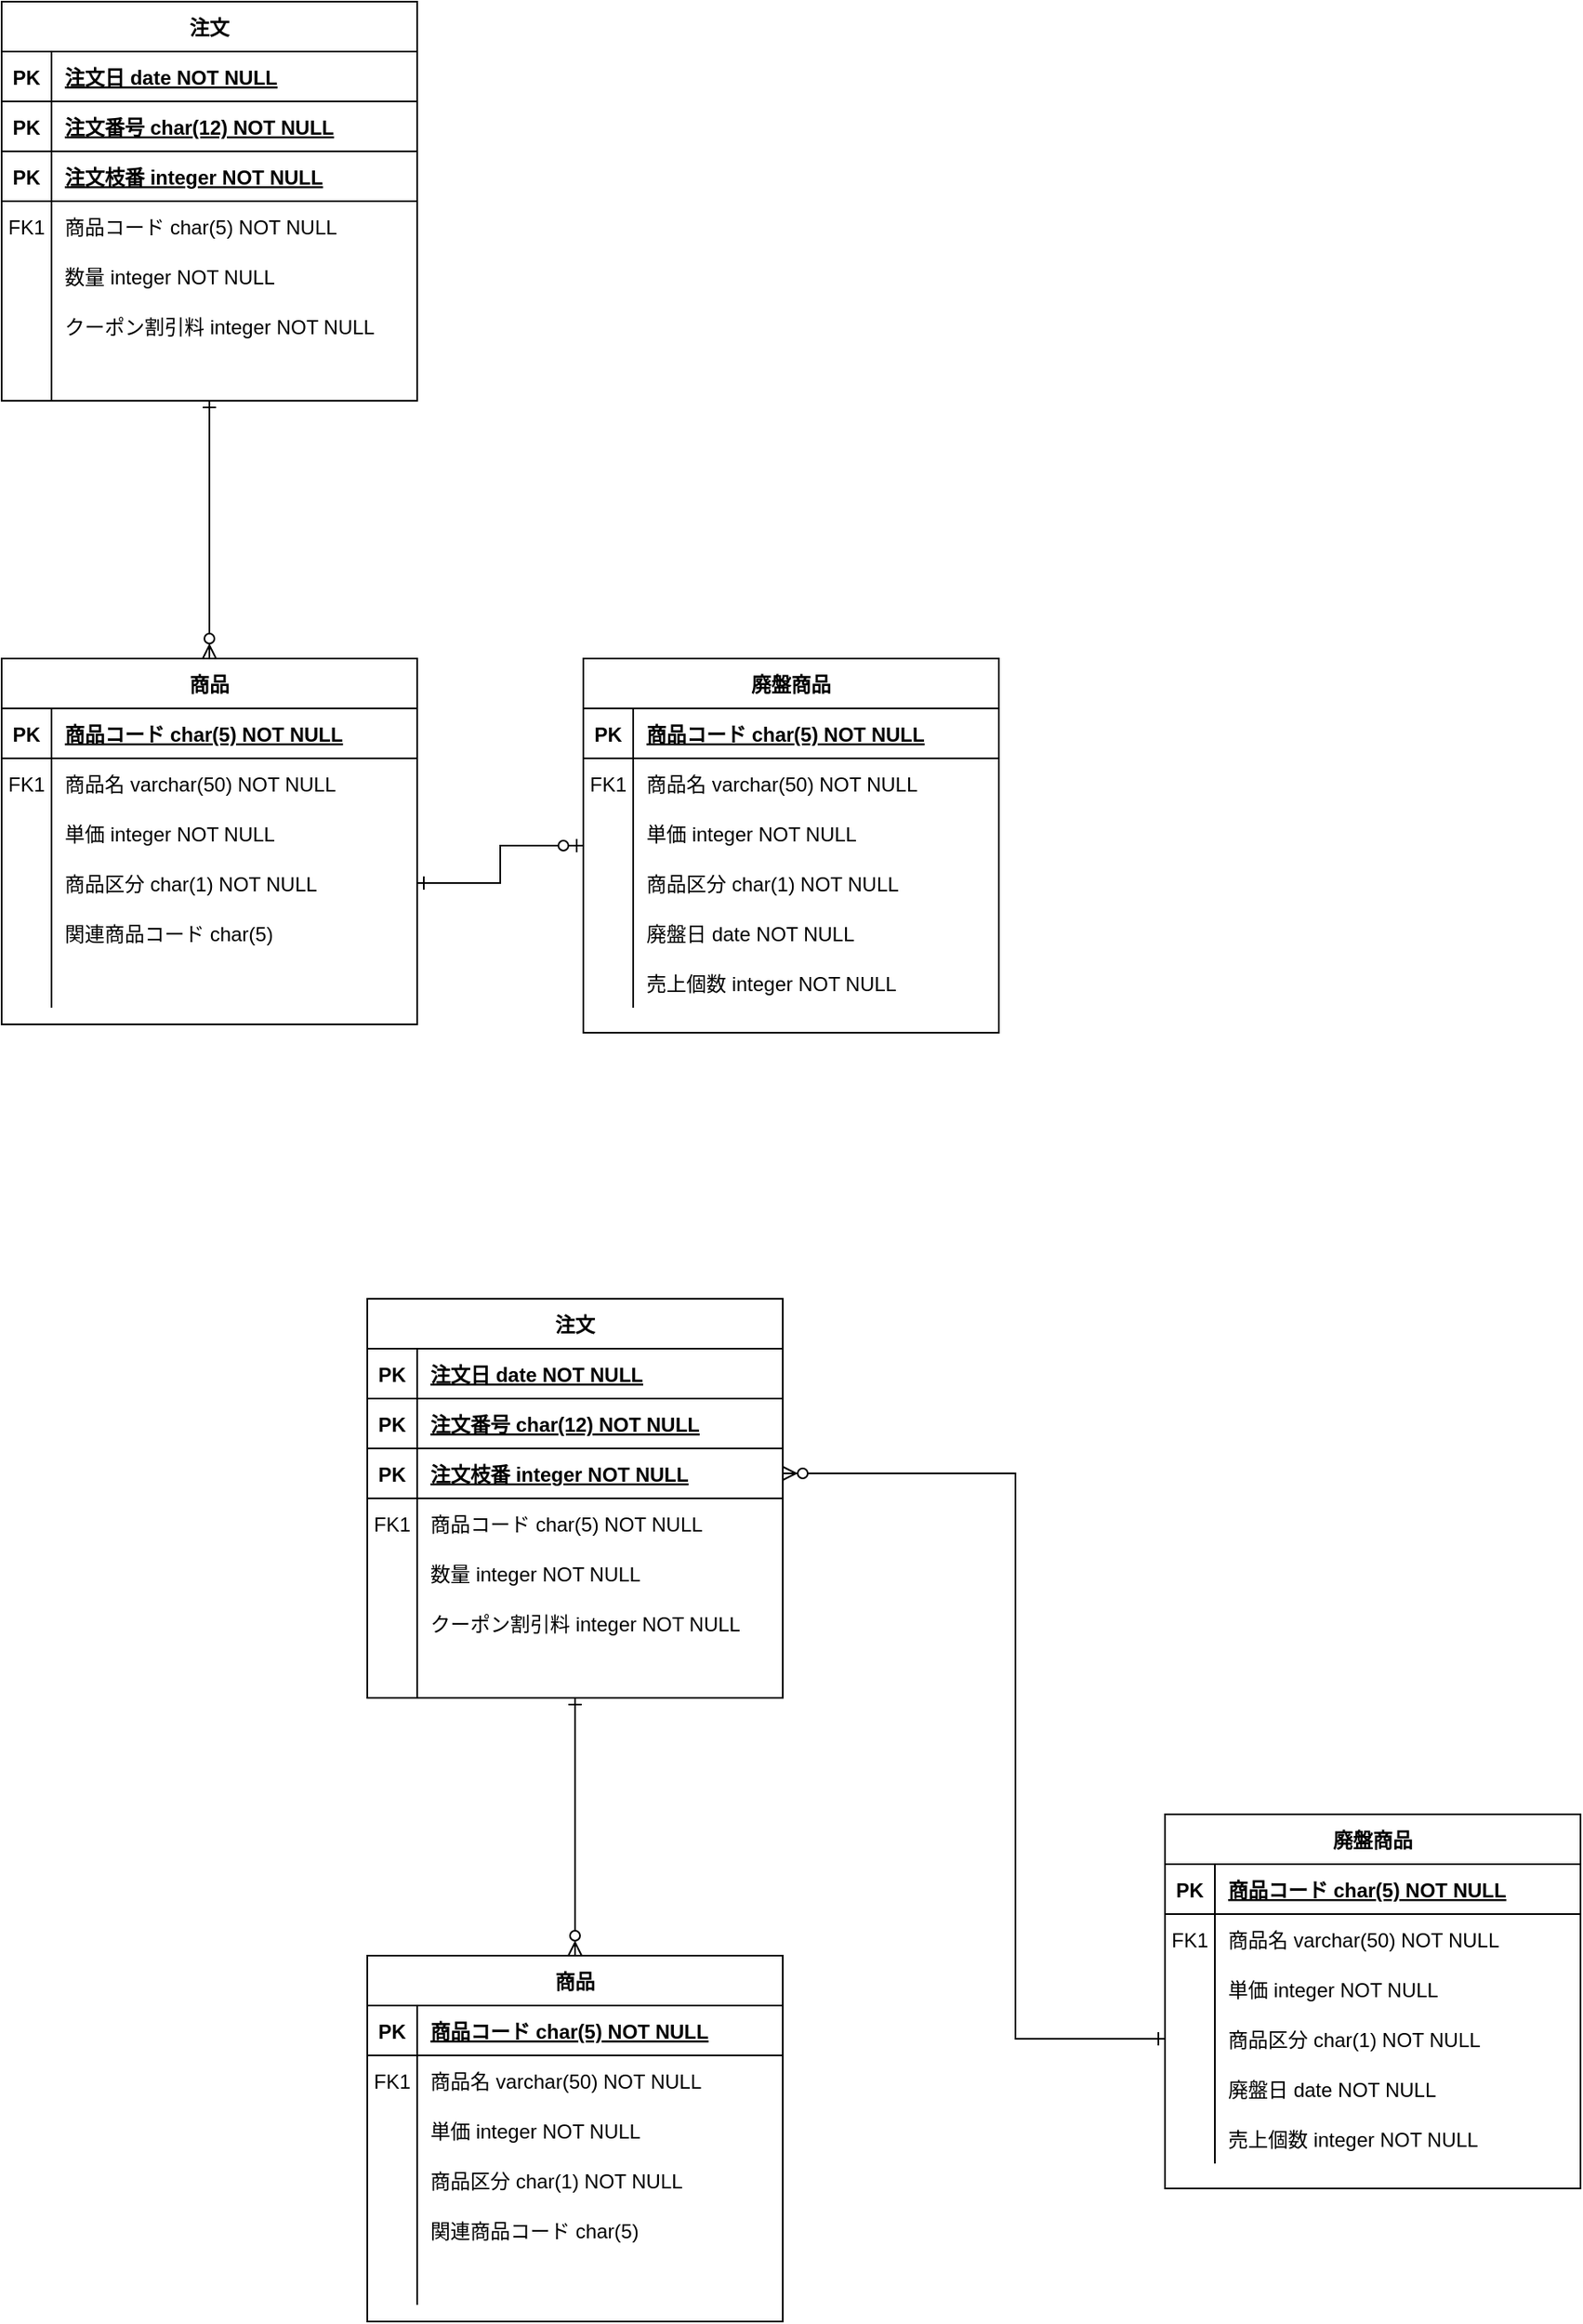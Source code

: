 <mxfile version="13.7.3" type="device"><diagram id="R2lEEEUBdFMjLlhIrx00" name="Page-1"><mxGraphModel dx="852" dy="1594" grid="1" gridSize="10" guides="1" tooltips="1" connect="1" arrows="1" fold="1" page="1" pageScale="1" pageWidth="850" pageHeight="1100" math="0" shadow="0" extFonts="Permanent Marker^https://fonts.googleapis.com/css?family=Permanent+Marker"><root><mxCell id="0"/><mxCell id="1" parent="0"/><mxCell id="9LnHIHLW-b0bhz4iHMEQ-48" style="edgeStyle=orthogonalEdgeStyle;orthogonalLoop=1;jettySize=auto;html=1;rounded=0;startArrow=ERone;startFill=0;endArrow=ERzeroToMany;endFill=1;" parent="1" source="C-vyLk0tnHw3VtMMgP7b-13" target="9LnHIHLW-b0bhz4iHMEQ-23" edge="1"><mxGeometry relative="1" as="geometry"/></mxCell><mxCell id="9LnHIHLW-b0bhz4iHMEQ-49" style="edgeStyle=orthogonalEdgeStyle;rounded=0;orthogonalLoop=1;jettySize=auto;html=1;endArrow=ERzeroToOne;endFill=1;startArrow=ERone;startFill=0;exitX=1;exitY=0.5;exitDx=0;exitDy=0;" parent="1" source="9LnHIHLW-b0bhz4iHMEQ-38" target="9LnHIHLW-b0bhz4iHMEQ-1" edge="1"><mxGeometry relative="1" as="geometry"/></mxCell><mxCell id="9LnHIHLW-b0bhz4iHMEQ-23" value="商品" style="shape=table;startSize=30;container=1;collapsible=1;childLayout=tableLayout;fixedRows=1;rowLines=0;fontStyle=1;align=center;resizeLast=1;" parent="1" vertex="1"><mxGeometry x="190" y="-45" width="250" height="220" as="geometry"><mxRectangle x="425" y="30" width="70" height="30" as="alternateBounds"/></mxGeometry></mxCell><mxCell id="9LnHIHLW-b0bhz4iHMEQ-24" value="" style="shape=partialRectangle;collapsible=0;dropTarget=0;pointerEvents=0;fillColor=none;points=[[0,0.5],[1,0.5]];portConstraint=eastwest;top=0;left=0;right=0;bottom=1;" parent="9LnHIHLW-b0bhz4iHMEQ-23" vertex="1"><mxGeometry y="30" width="250" height="30" as="geometry"/></mxCell><mxCell id="9LnHIHLW-b0bhz4iHMEQ-25" value="PK" style="shape=partialRectangle;overflow=hidden;connectable=0;fillColor=none;top=0;left=0;bottom=0;right=0;fontStyle=1;" parent="9LnHIHLW-b0bhz4iHMEQ-24" vertex="1"><mxGeometry width="30" height="30" as="geometry"/></mxCell><mxCell id="9LnHIHLW-b0bhz4iHMEQ-26" value="商品コード char(5) NOT NULL" style="shape=partialRectangle;overflow=hidden;connectable=0;fillColor=none;top=0;left=0;bottom=0;right=0;align=left;spacingLeft=6;fontStyle=5;" parent="9LnHIHLW-b0bhz4iHMEQ-24" vertex="1"><mxGeometry x="30" width="220" height="30" as="geometry"/></mxCell><mxCell id="9LnHIHLW-b0bhz4iHMEQ-27" value="" style="shape=partialRectangle;collapsible=0;dropTarget=0;pointerEvents=0;fillColor=none;points=[[0,0.5],[1,0.5]];portConstraint=eastwest;top=0;left=0;right=0;bottom=0;" parent="9LnHIHLW-b0bhz4iHMEQ-23" vertex="1"><mxGeometry y="60" width="250" height="30" as="geometry"/></mxCell><mxCell id="9LnHIHLW-b0bhz4iHMEQ-28" value="FK1" style="shape=partialRectangle;overflow=hidden;connectable=0;fillColor=none;top=0;left=0;bottom=0;right=0;" parent="9LnHIHLW-b0bhz4iHMEQ-27" vertex="1"><mxGeometry width="30" height="30" as="geometry"/></mxCell><mxCell id="9LnHIHLW-b0bhz4iHMEQ-29" value="商品名 varchar(50) NOT NULL" style="shape=partialRectangle;overflow=hidden;connectable=0;fillColor=none;top=0;left=0;bottom=0;right=0;align=left;spacingLeft=6;" parent="9LnHIHLW-b0bhz4iHMEQ-27" vertex="1"><mxGeometry x="30" width="220" height="30" as="geometry"/></mxCell><mxCell id="9LnHIHLW-b0bhz4iHMEQ-30" value="" style="shape=partialRectangle;collapsible=0;dropTarget=0;pointerEvents=0;fillColor=none;points=[[0,0.5],[1,0.5]];portConstraint=eastwest;top=0;left=0;right=0;bottom=0;" parent="9LnHIHLW-b0bhz4iHMEQ-23" vertex="1"><mxGeometry y="90" width="250" height="30" as="geometry"/></mxCell><mxCell id="9LnHIHLW-b0bhz4iHMEQ-31" value="" style="shape=partialRectangle;overflow=hidden;connectable=0;fillColor=none;top=0;left=0;bottom=0;right=0;" parent="9LnHIHLW-b0bhz4iHMEQ-30" vertex="1"><mxGeometry width="30" height="30" as="geometry"/></mxCell><mxCell id="9LnHIHLW-b0bhz4iHMEQ-32" value="単価 integer NOT NULL" style="shape=partialRectangle;overflow=hidden;connectable=0;fillColor=none;top=0;left=0;bottom=0;right=0;align=left;spacingLeft=6;" parent="9LnHIHLW-b0bhz4iHMEQ-30" vertex="1"><mxGeometry x="30" width="220" height="30" as="geometry"/></mxCell><mxCell id="9LnHIHLW-b0bhz4iHMEQ-38" value="" style="shape=partialRectangle;collapsible=0;dropTarget=0;pointerEvents=0;fillColor=none;points=[[0,0.5],[1,0.5]];portConstraint=eastwest;top=0;left=0;right=0;bottom=0;" parent="9LnHIHLW-b0bhz4iHMEQ-23" vertex="1"><mxGeometry y="120" width="250" height="30" as="geometry"/></mxCell><mxCell id="9LnHIHLW-b0bhz4iHMEQ-39" value="" style="shape=partialRectangle;overflow=hidden;connectable=0;fillColor=none;top=0;left=0;bottom=0;right=0;" parent="9LnHIHLW-b0bhz4iHMEQ-38" vertex="1"><mxGeometry width="30" height="30" as="geometry"/></mxCell><mxCell id="9LnHIHLW-b0bhz4iHMEQ-40" value="商品区分 char(1) NOT NULL" style="shape=partialRectangle;overflow=hidden;connectable=0;fillColor=none;top=0;left=0;bottom=0;right=0;align=left;spacingLeft=6;" parent="9LnHIHLW-b0bhz4iHMEQ-38" vertex="1"><mxGeometry x="30" width="220" height="30" as="geometry"/></mxCell><mxCell id="9LnHIHLW-b0bhz4iHMEQ-41" value="" style="shape=partialRectangle;collapsible=0;dropTarget=0;pointerEvents=0;fillColor=none;points=[[0,0.5],[1,0.5]];portConstraint=eastwest;top=0;left=0;right=0;bottom=0;" parent="9LnHIHLW-b0bhz4iHMEQ-23" vertex="1"><mxGeometry y="150" width="250" height="30" as="geometry"/></mxCell><mxCell id="9LnHIHLW-b0bhz4iHMEQ-42" value="" style="shape=partialRectangle;overflow=hidden;connectable=0;fillColor=none;top=0;left=0;bottom=0;right=0;" parent="9LnHIHLW-b0bhz4iHMEQ-41" vertex="1"><mxGeometry width="30" height="30" as="geometry"/></mxCell><mxCell id="9LnHIHLW-b0bhz4iHMEQ-43" value="関連商品コード char(5)" style="shape=partialRectangle;overflow=hidden;connectable=0;fillColor=none;top=0;left=0;bottom=0;right=0;align=left;spacingLeft=6;" parent="9LnHIHLW-b0bhz4iHMEQ-41" vertex="1"><mxGeometry x="30" width="220" height="30" as="geometry"/></mxCell><mxCell id="9LnHIHLW-b0bhz4iHMEQ-44" value="" style="shape=partialRectangle;collapsible=0;dropTarget=0;pointerEvents=0;fillColor=none;points=[[0,0.5],[1,0.5]];portConstraint=eastwest;top=0;left=0;right=0;bottom=0;" parent="9LnHIHLW-b0bhz4iHMEQ-23" vertex="1"><mxGeometry y="180" width="250" height="30" as="geometry"/></mxCell><mxCell id="9LnHIHLW-b0bhz4iHMEQ-45" value="" style="shape=partialRectangle;overflow=hidden;connectable=0;fillColor=none;top=0;left=0;bottom=0;right=0;" parent="9LnHIHLW-b0bhz4iHMEQ-44" vertex="1"><mxGeometry width="30" height="30" as="geometry"/></mxCell><mxCell id="9LnHIHLW-b0bhz4iHMEQ-46" value="" style="shape=partialRectangle;overflow=hidden;connectable=0;fillColor=none;top=0;left=0;bottom=0;right=0;align=left;spacingLeft=6;" parent="9LnHIHLW-b0bhz4iHMEQ-44" vertex="1"><mxGeometry x="30" width="220" height="30" as="geometry"/></mxCell><mxCell id="9LnHIHLW-b0bhz4iHMEQ-59" value="" style="shape=partialRectangle;overflow=hidden;connectable=0;fillColor=none;top=0;left=0;bottom=0;right=0;" parent="1" vertex="1"><mxGeometry x="190" y="-170" width="30" height="30" as="geometry"/></mxCell><mxCell id="9LnHIHLW-b0bhz4iHMEQ-1" value="廃盤商品" style="shape=table;startSize=30;container=1;collapsible=1;childLayout=tableLayout;fixedRows=1;rowLines=0;fontStyle=1;align=center;resizeLast=1;" parent="1" vertex="1"><mxGeometry x="540" y="-45" width="250" height="225" as="geometry"><mxRectangle x="680" y="30" width="90" height="30" as="alternateBounds"/></mxGeometry></mxCell><mxCell id="9LnHIHLW-b0bhz4iHMEQ-2" value="" style="shape=partialRectangle;collapsible=0;dropTarget=0;pointerEvents=0;fillColor=none;points=[[0,0.5],[1,0.5]];portConstraint=eastwest;top=0;left=0;right=0;bottom=1;" parent="9LnHIHLW-b0bhz4iHMEQ-1" vertex="1"><mxGeometry y="30" width="250" height="30" as="geometry"/></mxCell><mxCell id="9LnHIHLW-b0bhz4iHMEQ-3" value="PK" style="shape=partialRectangle;overflow=hidden;connectable=0;fillColor=none;top=0;left=0;bottom=0;right=0;fontStyle=1;" parent="9LnHIHLW-b0bhz4iHMEQ-2" vertex="1"><mxGeometry width="30" height="30" as="geometry"/></mxCell><mxCell id="9LnHIHLW-b0bhz4iHMEQ-4" value="商品コード char(5) NOT NULL" style="shape=partialRectangle;overflow=hidden;connectable=0;fillColor=none;top=0;left=0;bottom=0;right=0;align=left;spacingLeft=6;fontStyle=5;" parent="9LnHIHLW-b0bhz4iHMEQ-2" vertex="1"><mxGeometry x="30" width="220" height="30" as="geometry"/></mxCell><mxCell id="9LnHIHLW-b0bhz4iHMEQ-5" value="" style="shape=partialRectangle;collapsible=0;dropTarget=0;pointerEvents=0;fillColor=none;points=[[0,0.5],[1,0.5]];portConstraint=eastwest;top=0;left=0;right=0;bottom=0;" parent="9LnHIHLW-b0bhz4iHMEQ-1" vertex="1"><mxGeometry y="60" width="250" height="30" as="geometry"/></mxCell><mxCell id="9LnHIHLW-b0bhz4iHMEQ-6" value="FK1" style="shape=partialRectangle;overflow=hidden;connectable=0;fillColor=none;top=0;left=0;bottom=0;right=0;" parent="9LnHIHLW-b0bhz4iHMEQ-5" vertex="1"><mxGeometry width="30" height="30" as="geometry"/></mxCell><mxCell id="9LnHIHLW-b0bhz4iHMEQ-7" value="商品名 varchar(50) NOT NULL" style="shape=partialRectangle;overflow=hidden;connectable=0;fillColor=none;top=0;left=0;bottom=0;right=0;align=left;spacingLeft=6;" parent="9LnHIHLW-b0bhz4iHMEQ-5" vertex="1"><mxGeometry x="30" width="220" height="30" as="geometry"/></mxCell><mxCell id="9LnHIHLW-b0bhz4iHMEQ-8" value="" style="shape=partialRectangle;collapsible=0;dropTarget=0;pointerEvents=0;fillColor=none;points=[[0,0.5],[1,0.5]];portConstraint=eastwest;top=0;left=0;right=0;bottom=0;" parent="9LnHIHLW-b0bhz4iHMEQ-1" vertex="1"><mxGeometry y="90" width="250" height="30" as="geometry"/></mxCell><mxCell id="9LnHIHLW-b0bhz4iHMEQ-9" value="" style="shape=partialRectangle;overflow=hidden;connectable=0;fillColor=none;top=0;left=0;bottom=0;right=0;" parent="9LnHIHLW-b0bhz4iHMEQ-8" vertex="1"><mxGeometry width="30" height="30" as="geometry"/></mxCell><mxCell id="9LnHIHLW-b0bhz4iHMEQ-10" value="単価 integer NOT NULL" style="shape=partialRectangle;overflow=hidden;connectable=0;fillColor=none;top=0;left=0;bottom=0;right=0;align=left;spacingLeft=6;" parent="9LnHIHLW-b0bhz4iHMEQ-8" vertex="1"><mxGeometry x="30" width="220" height="30" as="geometry"/></mxCell><mxCell id="9LnHIHLW-b0bhz4iHMEQ-73" value="" style="shape=partialRectangle;collapsible=0;dropTarget=0;pointerEvents=0;fillColor=none;points=[[0,0.5],[1,0.5]];portConstraint=eastwest;top=0;left=0;right=0;bottom=0;" parent="9LnHIHLW-b0bhz4iHMEQ-1" vertex="1"><mxGeometry y="120" width="250" height="30" as="geometry"/></mxCell><mxCell id="9LnHIHLW-b0bhz4iHMEQ-74" value="" style="shape=partialRectangle;overflow=hidden;connectable=0;fillColor=none;top=0;left=0;bottom=0;right=0;" parent="9LnHIHLW-b0bhz4iHMEQ-73" vertex="1"><mxGeometry width="30" height="30" as="geometry"/></mxCell><mxCell id="9LnHIHLW-b0bhz4iHMEQ-75" value="商品区分 char(1) NOT NULL" style="shape=partialRectangle;overflow=hidden;connectable=0;fillColor=none;top=0;left=0;bottom=0;right=0;align=left;spacingLeft=6;" parent="9LnHIHLW-b0bhz4iHMEQ-73" vertex="1"><mxGeometry x="30" width="220" height="30" as="geometry"/></mxCell><mxCell id="9LnHIHLW-b0bhz4iHMEQ-76" value="" style="shape=partialRectangle;collapsible=0;dropTarget=0;pointerEvents=0;fillColor=none;points=[[0,0.5],[1,0.5]];portConstraint=eastwest;top=0;left=0;right=0;bottom=0;" parent="9LnHIHLW-b0bhz4iHMEQ-1" vertex="1"><mxGeometry y="150" width="250" height="30" as="geometry"/></mxCell><mxCell id="9LnHIHLW-b0bhz4iHMEQ-77" value="" style="shape=partialRectangle;overflow=hidden;connectable=0;fillColor=none;top=0;left=0;bottom=0;right=0;" parent="9LnHIHLW-b0bhz4iHMEQ-76" vertex="1"><mxGeometry width="30" height="30" as="geometry"/></mxCell><mxCell id="9LnHIHLW-b0bhz4iHMEQ-78" value="廃盤日 date NOT NULL" style="shape=partialRectangle;overflow=hidden;connectable=0;fillColor=none;top=0;left=0;bottom=0;right=0;align=left;spacingLeft=6;" parent="9LnHIHLW-b0bhz4iHMEQ-76" vertex="1"><mxGeometry x="30" width="220" height="30" as="geometry"/></mxCell><mxCell id="9LnHIHLW-b0bhz4iHMEQ-79" value="" style="shape=partialRectangle;collapsible=0;dropTarget=0;pointerEvents=0;fillColor=none;points=[[0,0.5],[1,0.5]];portConstraint=eastwest;top=0;left=0;right=0;bottom=0;" parent="9LnHIHLW-b0bhz4iHMEQ-1" vertex="1"><mxGeometry y="180" width="250" height="30" as="geometry"/></mxCell><mxCell id="9LnHIHLW-b0bhz4iHMEQ-80" value="" style="shape=partialRectangle;overflow=hidden;connectable=0;fillColor=none;top=0;left=0;bottom=0;right=0;" parent="9LnHIHLW-b0bhz4iHMEQ-79" vertex="1"><mxGeometry width="30" height="30" as="geometry"/></mxCell><mxCell id="9LnHIHLW-b0bhz4iHMEQ-81" value="売上個数 integer NOT NULL" style="shape=partialRectangle;overflow=hidden;connectable=0;fillColor=none;top=0;left=0;bottom=0;right=0;align=left;spacingLeft=6;" parent="9LnHIHLW-b0bhz4iHMEQ-79" vertex="1"><mxGeometry x="30" width="220" height="30" as="geometry"/></mxCell><mxCell id="C-vyLk0tnHw3VtMMgP7b-13" value="注文" style="shape=table;startSize=30;container=1;collapsible=1;childLayout=tableLayout;fixedRows=1;rowLines=0;fontStyle=1;align=center;resizeLast=1;" parent="1" vertex="1"><mxGeometry x="190" y="-440" width="250" height="240" as="geometry"><mxRectangle x="680" y="30" width="90" height="30" as="alternateBounds"/></mxGeometry></mxCell><mxCell id="C-vyLk0tnHw3VtMMgP7b-14" value="" style="shape=partialRectangle;collapsible=0;dropTarget=0;pointerEvents=0;fillColor=none;points=[[0,0.5],[1,0.5]];portConstraint=eastwest;top=0;left=0;right=0;bottom=1;" parent="C-vyLk0tnHw3VtMMgP7b-13" vertex="1"><mxGeometry y="30" width="250" height="30" as="geometry"/></mxCell><mxCell id="C-vyLk0tnHw3VtMMgP7b-15" value="PK" style="shape=partialRectangle;overflow=hidden;connectable=0;fillColor=none;top=0;left=0;bottom=0;right=0;fontStyle=1;" parent="C-vyLk0tnHw3VtMMgP7b-14" vertex="1"><mxGeometry width="30" height="30" as="geometry"/></mxCell><mxCell id="C-vyLk0tnHw3VtMMgP7b-16" value="注文日 date NOT NULL" style="shape=partialRectangle;overflow=hidden;connectable=0;fillColor=none;top=0;left=0;bottom=0;right=0;align=left;spacingLeft=6;fontStyle=5;" parent="C-vyLk0tnHw3VtMMgP7b-14" vertex="1"><mxGeometry x="30" width="220" height="30" as="geometry"/></mxCell><mxCell id="Vay3EvuPEDy9LC2lXsca-1" value="" style="shape=partialRectangle;collapsible=0;dropTarget=0;pointerEvents=0;fillColor=none;points=[[0,0.5],[1,0.5]];portConstraint=eastwest;top=0;left=0;right=0;bottom=1;" parent="C-vyLk0tnHw3VtMMgP7b-13" vertex="1"><mxGeometry y="60" width="250" height="30" as="geometry"/></mxCell><mxCell id="Vay3EvuPEDy9LC2lXsca-2" value="PK" style="shape=partialRectangle;overflow=hidden;connectable=0;fillColor=none;top=0;left=0;bottom=0;right=0;fontStyle=1;" parent="Vay3EvuPEDy9LC2lXsca-1" vertex="1"><mxGeometry width="30" height="30" as="geometry"/></mxCell><mxCell id="Vay3EvuPEDy9LC2lXsca-3" value="注文番号 char(12) NOT NULL" style="shape=partialRectangle;overflow=hidden;connectable=0;fillColor=none;top=0;left=0;bottom=0;right=0;align=left;spacingLeft=6;fontStyle=5;" parent="Vay3EvuPEDy9LC2lXsca-1" vertex="1"><mxGeometry x="30" width="220" height="30" as="geometry"/></mxCell><mxCell id="Vay3EvuPEDy9LC2lXsca-4" value="" style="shape=partialRectangle;collapsible=0;dropTarget=0;pointerEvents=0;fillColor=none;points=[[0,0.5],[1,0.5]];portConstraint=eastwest;top=0;left=0;right=0;bottom=1;" parent="C-vyLk0tnHw3VtMMgP7b-13" vertex="1"><mxGeometry y="90" width="250" height="30" as="geometry"/></mxCell><mxCell id="Vay3EvuPEDy9LC2lXsca-5" value="PK" style="shape=partialRectangle;overflow=hidden;connectable=0;fillColor=none;top=0;left=0;bottom=0;right=0;fontStyle=1;" parent="Vay3EvuPEDy9LC2lXsca-4" vertex="1"><mxGeometry width="30" height="30" as="geometry"/></mxCell><mxCell id="Vay3EvuPEDy9LC2lXsca-6" value="注文枝番 integer NOT NULL" style="shape=partialRectangle;overflow=hidden;connectable=0;fillColor=none;top=0;left=0;bottom=0;right=0;align=left;spacingLeft=6;fontStyle=5;" parent="Vay3EvuPEDy9LC2lXsca-4" vertex="1"><mxGeometry x="30" width="220" height="30" as="geometry"/></mxCell><mxCell id="C-vyLk0tnHw3VtMMgP7b-17" value="" style="shape=partialRectangle;collapsible=0;dropTarget=0;pointerEvents=0;fillColor=none;points=[[0,0.5],[1,0.5]];portConstraint=eastwest;top=0;left=0;right=0;bottom=0;" parent="C-vyLk0tnHw3VtMMgP7b-13" vertex="1"><mxGeometry y="120" width="250" height="30" as="geometry"/></mxCell><mxCell id="C-vyLk0tnHw3VtMMgP7b-18" value="FK1" style="shape=partialRectangle;overflow=hidden;connectable=0;fillColor=none;top=0;left=0;bottom=0;right=0;" parent="C-vyLk0tnHw3VtMMgP7b-17" vertex="1"><mxGeometry width="30" height="30" as="geometry"/></mxCell><mxCell id="C-vyLk0tnHw3VtMMgP7b-19" value="商品コード char(5) NOT NULL" style="shape=partialRectangle;overflow=hidden;connectable=0;fillColor=none;top=0;left=0;bottom=0;right=0;align=left;spacingLeft=6;" parent="C-vyLk0tnHw3VtMMgP7b-17" vertex="1"><mxGeometry x="30" width="220" height="30" as="geometry"/></mxCell><mxCell id="C-vyLk0tnHw3VtMMgP7b-20" value="" style="shape=partialRectangle;collapsible=0;dropTarget=0;pointerEvents=0;fillColor=none;points=[[0,0.5],[1,0.5]];portConstraint=eastwest;top=0;left=0;right=0;bottom=0;" parent="C-vyLk0tnHw3VtMMgP7b-13" vertex="1"><mxGeometry y="150" width="250" height="30" as="geometry"/></mxCell><mxCell id="C-vyLk0tnHw3VtMMgP7b-21" value="" style="shape=partialRectangle;overflow=hidden;connectable=0;fillColor=none;top=0;left=0;bottom=0;right=0;" parent="C-vyLk0tnHw3VtMMgP7b-20" vertex="1"><mxGeometry width="30" height="30" as="geometry"/></mxCell><mxCell id="C-vyLk0tnHw3VtMMgP7b-22" value="数量 integer NOT NULL" style="shape=partialRectangle;overflow=hidden;connectable=0;fillColor=none;top=0;left=0;bottom=0;right=0;align=left;spacingLeft=6;" parent="C-vyLk0tnHw3VtMMgP7b-20" vertex="1"><mxGeometry x="30" width="220" height="30" as="geometry"/></mxCell><mxCell id="9LnHIHLW-b0bhz4iHMEQ-64" value="" style="shape=partialRectangle;collapsible=0;dropTarget=0;pointerEvents=0;fillColor=none;points=[[0,0.5],[1,0.5]];portConstraint=eastwest;top=0;left=0;right=0;bottom=0;" parent="C-vyLk0tnHw3VtMMgP7b-13" vertex="1"><mxGeometry y="180" width="250" height="30" as="geometry"/></mxCell><mxCell id="9LnHIHLW-b0bhz4iHMEQ-65" value="" style="shape=partialRectangle;overflow=hidden;connectable=0;fillColor=none;top=0;left=0;bottom=0;right=0;" parent="9LnHIHLW-b0bhz4iHMEQ-64" vertex="1"><mxGeometry width="30" height="30" as="geometry"/></mxCell><mxCell id="9LnHIHLW-b0bhz4iHMEQ-66" value="クーポン割引料 integer NOT NULL" style="shape=partialRectangle;overflow=hidden;connectable=0;fillColor=none;top=0;left=0;bottom=0;right=0;align=left;spacingLeft=6;" parent="9LnHIHLW-b0bhz4iHMEQ-64" vertex="1"><mxGeometry x="30" width="220" height="30" as="geometry"/></mxCell><mxCell id="9LnHIHLW-b0bhz4iHMEQ-82" value="" style="shape=partialRectangle;collapsible=0;dropTarget=0;pointerEvents=0;fillColor=none;points=[[0,0.5],[1,0.5]];portConstraint=eastwest;top=0;left=0;right=0;bottom=0;" parent="C-vyLk0tnHw3VtMMgP7b-13" vertex="1"><mxGeometry y="210" width="250" height="30" as="geometry"/></mxCell><mxCell id="9LnHIHLW-b0bhz4iHMEQ-83" value="" style="shape=partialRectangle;overflow=hidden;connectable=0;fillColor=none;top=0;left=0;bottom=0;right=0;" parent="9LnHIHLW-b0bhz4iHMEQ-82" vertex="1"><mxGeometry width="30" height="30" as="geometry"/></mxCell><mxCell id="9LnHIHLW-b0bhz4iHMEQ-84" value="" style="shape=partialRectangle;overflow=hidden;connectable=0;fillColor=none;top=0;left=0;bottom=0;right=0;align=left;spacingLeft=6;" parent="9LnHIHLW-b0bhz4iHMEQ-82" vertex="1"><mxGeometry x="30" width="220" height="30" as="geometry"/></mxCell><mxCell id="3Tv7sSnrwtvVDJiHsEAv-1" style="edgeStyle=orthogonalEdgeStyle;orthogonalLoop=1;jettySize=auto;html=1;rounded=0;startArrow=ERone;startFill=0;endArrow=ERzeroToMany;endFill=1;" edge="1" parent="1" source="3Tv7sSnrwtvVDJiHsEAv-22" target="3Tv7sSnrwtvVDJiHsEAv-2"><mxGeometry relative="1" as="geometry"/></mxCell><mxCell id="3Tv7sSnrwtvVDJiHsEAv-2" value="商品" style="shape=table;startSize=30;container=1;collapsible=1;childLayout=tableLayout;fixedRows=1;rowLines=0;fontStyle=1;align=center;resizeLast=1;" vertex="1" parent="1"><mxGeometry x="410" y="735" width="250" height="220" as="geometry"><mxRectangle x="425" y="30" width="70" height="30" as="alternateBounds"/></mxGeometry></mxCell><mxCell id="3Tv7sSnrwtvVDJiHsEAv-3" value="" style="shape=partialRectangle;collapsible=0;dropTarget=0;pointerEvents=0;fillColor=none;points=[[0,0.5],[1,0.5]];portConstraint=eastwest;top=0;left=0;right=0;bottom=1;" vertex="1" parent="3Tv7sSnrwtvVDJiHsEAv-2"><mxGeometry y="30" width="250" height="30" as="geometry"/></mxCell><mxCell id="3Tv7sSnrwtvVDJiHsEAv-4" value="PK" style="shape=partialRectangle;overflow=hidden;connectable=0;fillColor=none;top=0;left=0;bottom=0;right=0;fontStyle=1;" vertex="1" parent="3Tv7sSnrwtvVDJiHsEAv-3"><mxGeometry width="30" height="30" as="geometry"/></mxCell><mxCell id="3Tv7sSnrwtvVDJiHsEAv-5" value="商品コード char(5) NOT NULL" style="shape=partialRectangle;overflow=hidden;connectable=0;fillColor=none;top=0;left=0;bottom=0;right=0;align=left;spacingLeft=6;fontStyle=5;" vertex="1" parent="3Tv7sSnrwtvVDJiHsEAv-3"><mxGeometry x="30" width="220" height="30" as="geometry"/></mxCell><mxCell id="3Tv7sSnrwtvVDJiHsEAv-6" value="" style="shape=partialRectangle;collapsible=0;dropTarget=0;pointerEvents=0;fillColor=none;points=[[0,0.5],[1,0.5]];portConstraint=eastwest;top=0;left=0;right=0;bottom=0;" vertex="1" parent="3Tv7sSnrwtvVDJiHsEAv-2"><mxGeometry y="60" width="250" height="30" as="geometry"/></mxCell><mxCell id="3Tv7sSnrwtvVDJiHsEAv-7" value="FK1" style="shape=partialRectangle;overflow=hidden;connectable=0;fillColor=none;top=0;left=0;bottom=0;right=0;" vertex="1" parent="3Tv7sSnrwtvVDJiHsEAv-6"><mxGeometry width="30" height="30" as="geometry"/></mxCell><mxCell id="3Tv7sSnrwtvVDJiHsEAv-8" value="商品名 varchar(50) NOT NULL" style="shape=partialRectangle;overflow=hidden;connectable=0;fillColor=none;top=0;left=0;bottom=0;right=0;align=left;spacingLeft=6;" vertex="1" parent="3Tv7sSnrwtvVDJiHsEAv-6"><mxGeometry x="30" width="220" height="30" as="geometry"/></mxCell><mxCell id="3Tv7sSnrwtvVDJiHsEAv-9" value="" style="shape=partialRectangle;collapsible=0;dropTarget=0;pointerEvents=0;fillColor=none;points=[[0,0.5],[1,0.5]];portConstraint=eastwest;top=0;left=0;right=0;bottom=0;" vertex="1" parent="3Tv7sSnrwtvVDJiHsEAv-2"><mxGeometry y="90" width="250" height="30" as="geometry"/></mxCell><mxCell id="3Tv7sSnrwtvVDJiHsEAv-10" value="" style="shape=partialRectangle;overflow=hidden;connectable=0;fillColor=none;top=0;left=0;bottom=0;right=0;" vertex="1" parent="3Tv7sSnrwtvVDJiHsEAv-9"><mxGeometry width="30" height="30" as="geometry"/></mxCell><mxCell id="3Tv7sSnrwtvVDJiHsEAv-11" value="単価 integer NOT NULL" style="shape=partialRectangle;overflow=hidden;connectable=0;fillColor=none;top=0;left=0;bottom=0;right=0;align=left;spacingLeft=6;" vertex="1" parent="3Tv7sSnrwtvVDJiHsEAv-9"><mxGeometry x="30" width="220" height="30" as="geometry"/></mxCell><mxCell id="3Tv7sSnrwtvVDJiHsEAv-12" value="" style="shape=partialRectangle;collapsible=0;dropTarget=0;pointerEvents=0;fillColor=none;points=[[0,0.5],[1,0.5]];portConstraint=eastwest;top=0;left=0;right=0;bottom=0;" vertex="1" parent="3Tv7sSnrwtvVDJiHsEAv-2"><mxGeometry y="120" width="250" height="30" as="geometry"/></mxCell><mxCell id="3Tv7sSnrwtvVDJiHsEAv-13" value="" style="shape=partialRectangle;overflow=hidden;connectable=0;fillColor=none;top=0;left=0;bottom=0;right=0;" vertex="1" parent="3Tv7sSnrwtvVDJiHsEAv-12"><mxGeometry width="30" height="30" as="geometry"/></mxCell><mxCell id="3Tv7sSnrwtvVDJiHsEAv-14" value="商品区分 char(1) NOT NULL" style="shape=partialRectangle;overflow=hidden;connectable=0;fillColor=none;top=0;left=0;bottom=0;right=0;align=left;spacingLeft=6;" vertex="1" parent="3Tv7sSnrwtvVDJiHsEAv-12"><mxGeometry x="30" width="220" height="30" as="geometry"/></mxCell><mxCell id="3Tv7sSnrwtvVDJiHsEAv-15" value="" style="shape=partialRectangle;collapsible=0;dropTarget=0;pointerEvents=0;fillColor=none;points=[[0,0.5],[1,0.5]];portConstraint=eastwest;top=0;left=0;right=0;bottom=0;" vertex="1" parent="3Tv7sSnrwtvVDJiHsEAv-2"><mxGeometry y="150" width="250" height="30" as="geometry"/></mxCell><mxCell id="3Tv7sSnrwtvVDJiHsEAv-16" value="" style="shape=partialRectangle;overflow=hidden;connectable=0;fillColor=none;top=0;left=0;bottom=0;right=0;" vertex="1" parent="3Tv7sSnrwtvVDJiHsEAv-15"><mxGeometry width="30" height="30" as="geometry"/></mxCell><mxCell id="3Tv7sSnrwtvVDJiHsEAv-17" value="関連商品コード char(5)" style="shape=partialRectangle;overflow=hidden;connectable=0;fillColor=none;top=0;left=0;bottom=0;right=0;align=left;spacingLeft=6;" vertex="1" parent="3Tv7sSnrwtvVDJiHsEAv-15"><mxGeometry x="30" width="220" height="30" as="geometry"/></mxCell><mxCell id="3Tv7sSnrwtvVDJiHsEAv-18" value="" style="shape=partialRectangle;collapsible=0;dropTarget=0;pointerEvents=0;fillColor=none;points=[[0,0.5],[1,0.5]];portConstraint=eastwest;top=0;left=0;right=0;bottom=0;" vertex="1" parent="3Tv7sSnrwtvVDJiHsEAv-2"><mxGeometry y="180" width="250" height="30" as="geometry"/></mxCell><mxCell id="3Tv7sSnrwtvVDJiHsEAv-19" value="" style="shape=partialRectangle;overflow=hidden;connectable=0;fillColor=none;top=0;left=0;bottom=0;right=0;" vertex="1" parent="3Tv7sSnrwtvVDJiHsEAv-18"><mxGeometry width="30" height="30" as="geometry"/></mxCell><mxCell id="3Tv7sSnrwtvVDJiHsEAv-20" value="" style="shape=partialRectangle;overflow=hidden;connectable=0;fillColor=none;top=0;left=0;bottom=0;right=0;align=left;spacingLeft=6;" vertex="1" parent="3Tv7sSnrwtvVDJiHsEAv-18"><mxGeometry x="30" width="220" height="30" as="geometry"/></mxCell><mxCell id="3Tv7sSnrwtvVDJiHsEAv-21" value="" style="shape=partialRectangle;overflow=hidden;connectable=0;fillColor=none;top=0;left=0;bottom=0;right=0;" vertex="1" parent="1"><mxGeometry x="410" y="610" width="30" height="30" as="geometry"/></mxCell><mxCell id="3Tv7sSnrwtvVDJiHsEAv-22" value="注文" style="shape=table;startSize=30;container=1;collapsible=1;childLayout=tableLayout;fixedRows=1;rowLines=0;fontStyle=1;align=center;resizeLast=1;" vertex="1" parent="1"><mxGeometry x="410" y="340" width="250" height="240" as="geometry"><mxRectangle x="680" y="30" width="90" height="30" as="alternateBounds"/></mxGeometry></mxCell><mxCell id="3Tv7sSnrwtvVDJiHsEAv-23" value="" style="shape=partialRectangle;collapsible=0;dropTarget=0;pointerEvents=0;fillColor=none;points=[[0,0.5],[1,0.5]];portConstraint=eastwest;top=0;left=0;right=0;bottom=1;" vertex="1" parent="3Tv7sSnrwtvVDJiHsEAv-22"><mxGeometry y="30" width="250" height="30" as="geometry"/></mxCell><mxCell id="3Tv7sSnrwtvVDJiHsEAv-24" value="PK" style="shape=partialRectangle;overflow=hidden;connectable=0;fillColor=none;top=0;left=0;bottom=0;right=0;fontStyle=1;" vertex="1" parent="3Tv7sSnrwtvVDJiHsEAv-23"><mxGeometry width="30" height="30" as="geometry"/></mxCell><mxCell id="3Tv7sSnrwtvVDJiHsEAv-25" value="注文日 date NOT NULL" style="shape=partialRectangle;overflow=hidden;connectable=0;fillColor=none;top=0;left=0;bottom=0;right=0;align=left;spacingLeft=6;fontStyle=5;" vertex="1" parent="3Tv7sSnrwtvVDJiHsEAv-23"><mxGeometry x="30" width="220" height="30" as="geometry"/></mxCell><mxCell id="3Tv7sSnrwtvVDJiHsEAv-26" value="" style="shape=partialRectangle;collapsible=0;dropTarget=0;pointerEvents=0;fillColor=none;points=[[0,0.5],[1,0.5]];portConstraint=eastwest;top=0;left=0;right=0;bottom=1;" vertex="1" parent="3Tv7sSnrwtvVDJiHsEAv-22"><mxGeometry y="60" width="250" height="30" as="geometry"/></mxCell><mxCell id="3Tv7sSnrwtvVDJiHsEAv-27" value="PK" style="shape=partialRectangle;overflow=hidden;connectable=0;fillColor=none;top=0;left=0;bottom=0;right=0;fontStyle=1;" vertex="1" parent="3Tv7sSnrwtvVDJiHsEAv-26"><mxGeometry width="30" height="30" as="geometry"/></mxCell><mxCell id="3Tv7sSnrwtvVDJiHsEAv-28" value="注文番号 char(12) NOT NULL" style="shape=partialRectangle;overflow=hidden;connectable=0;fillColor=none;top=0;left=0;bottom=0;right=0;align=left;spacingLeft=6;fontStyle=5;" vertex="1" parent="3Tv7sSnrwtvVDJiHsEAv-26"><mxGeometry x="30" width="220" height="30" as="geometry"/></mxCell><mxCell id="3Tv7sSnrwtvVDJiHsEAv-29" value="" style="shape=partialRectangle;collapsible=0;dropTarget=0;pointerEvents=0;fillColor=none;points=[[0,0.5],[1,0.5]];portConstraint=eastwest;top=0;left=0;right=0;bottom=1;" vertex="1" parent="3Tv7sSnrwtvVDJiHsEAv-22"><mxGeometry y="90" width="250" height="30" as="geometry"/></mxCell><mxCell id="3Tv7sSnrwtvVDJiHsEAv-30" value="PK" style="shape=partialRectangle;overflow=hidden;connectable=0;fillColor=none;top=0;left=0;bottom=0;right=0;fontStyle=1;" vertex="1" parent="3Tv7sSnrwtvVDJiHsEAv-29"><mxGeometry width="30" height="30" as="geometry"/></mxCell><mxCell id="3Tv7sSnrwtvVDJiHsEAv-31" value="注文枝番 integer NOT NULL" style="shape=partialRectangle;overflow=hidden;connectable=0;fillColor=none;top=0;left=0;bottom=0;right=0;align=left;spacingLeft=6;fontStyle=5;" vertex="1" parent="3Tv7sSnrwtvVDJiHsEAv-29"><mxGeometry x="30" width="220" height="30" as="geometry"/></mxCell><mxCell id="3Tv7sSnrwtvVDJiHsEAv-32" value="" style="shape=partialRectangle;collapsible=0;dropTarget=0;pointerEvents=0;fillColor=none;points=[[0,0.5],[1,0.5]];portConstraint=eastwest;top=0;left=0;right=0;bottom=0;" vertex="1" parent="3Tv7sSnrwtvVDJiHsEAv-22"><mxGeometry y="120" width="250" height="30" as="geometry"/></mxCell><mxCell id="3Tv7sSnrwtvVDJiHsEAv-33" value="FK1" style="shape=partialRectangle;overflow=hidden;connectable=0;fillColor=none;top=0;left=0;bottom=0;right=0;" vertex="1" parent="3Tv7sSnrwtvVDJiHsEAv-32"><mxGeometry width="30" height="30" as="geometry"/></mxCell><mxCell id="3Tv7sSnrwtvVDJiHsEAv-34" value="商品コード char(5) NOT NULL" style="shape=partialRectangle;overflow=hidden;connectable=0;fillColor=none;top=0;left=0;bottom=0;right=0;align=left;spacingLeft=6;" vertex="1" parent="3Tv7sSnrwtvVDJiHsEAv-32"><mxGeometry x="30" width="220" height="30" as="geometry"/></mxCell><mxCell id="3Tv7sSnrwtvVDJiHsEAv-35" value="" style="shape=partialRectangle;collapsible=0;dropTarget=0;pointerEvents=0;fillColor=none;points=[[0,0.5],[1,0.5]];portConstraint=eastwest;top=0;left=0;right=0;bottom=0;" vertex="1" parent="3Tv7sSnrwtvVDJiHsEAv-22"><mxGeometry y="150" width="250" height="30" as="geometry"/></mxCell><mxCell id="3Tv7sSnrwtvVDJiHsEAv-36" value="" style="shape=partialRectangle;overflow=hidden;connectable=0;fillColor=none;top=0;left=0;bottom=0;right=0;" vertex="1" parent="3Tv7sSnrwtvVDJiHsEAv-35"><mxGeometry width="30" height="30" as="geometry"/></mxCell><mxCell id="3Tv7sSnrwtvVDJiHsEAv-37" value="数量 integer NOT NULL" style="shape=partialRectangle;overflow=hidden;connectable=0;fillColor=none;top=0;left=0;bottom=0;right=0;align=left;spacingLeft=6;" vertex="1" parent="3Tv7sSnrwtvVDJiHsEAv-35"><mxGeometry x="30" width="220" height="30" as="geometry"/></mxCell><mxCell id="3Tv7sSnrwtvVDJiHsEAv-38" value="" style="shape=partialRectangle;collapsible=0;dropTarget=0;pointerEvents=0;fillColor=none;points=[[0,0.5],[1,0.5]];portConstraint=eastwest;top=0;left=0;right=0;bottom=0;" vertex="1" parent="3Tv7sSnrwtvVDJiHsEAv-22"><mxGeometry y="180" width="250" height="30" as="geometry"/></mxCell><mxCell id="3Tv7sSnrwtvVDJiHsEAv-39" value="" style="shape=partialRectangle;overflow=hidden;connectable=0;fillColor=none;top=0;left=0;bottom=0;right=0;" vertex="1" parent="3Tv7sSnrwtvVDJiHsEAv-38"><mxGeometry width="30" height="30" as="geometry"/></mxCell><mxCell id="3Tv7sSnrwtvVDJiHsEAv-40" value="クーポン割引料 integer NOT NULL" style="shape=partialRectangle;overflow=hidden;connectable=0;fillColor=none;top=0;left=0;bottom=0;right=0;align=left;spacingLeft=6;" vertex="1" parent="3Tv7sSnrwtvVDJiHsEAv-38"><mxGeometry x="30" width="220" height="30" as="geometry"/></mxCell><mxCell id="3Tv7sSnrwtvVDJiHsEAv-41" value="" style="shape=partialRectangle;collapsible=0;dropTarget=0;pointerEvents=0;fillColor=none;points=[[0,0.5],[1,0.5]];portConstraint=eastwest;top=0;left=0;right=0;bottom=0;" vertex="1" parent="3Tv7sSnrwtvVDJiHsEAv-22"><mxGeometry y="210" width="250" height="30" as="geometry"/></mxCell><mxCell id="3Tv7sSnrwtvVDJiHsEAv-42" value="" style="shape=partialRectangle;overflow=hidden;connectable=0;fillColor=none;top=0;left=0;bottom=0;right=0;" vertex="1" parent="3Tv7sSnrwtvVDJiHsEAv-41"><mxGeometry width="30" height="30" as="geometry"/></mxCell><mxCell id="3Tv7sSnrwtvVDJiHsEAv-43" value="" style="shape=partialRectangle;overflow=hidden;connectable=0;fillColor=none;top=0;left=0;bottom=0;right=0;align=left;spacingLeft=6;" vertex="1" parent="3Tv7sSnrwtvVDJiHsEAv-41"><mxGeometry x="30" width="220" height="30" as="geometry"/></mxCell><mxCell id="3Tv7sSnrwtvVDJiHsEAv-44" style="edgeStyle=orthogonalEdgeStyle;orthogonalLoop=1;jettySize=auto;html=1;rounded=0;startArrow=ERone;startFill=0;endArrow=ERzeroToMany;endFill=1;entryX=1;entryY=0.5;entryDx=0;entryDy=0;exitX=0;exitY=0.5;exitDx=0;exitDy=0;" edge="1" parent="1" source="3Tv7sSnrwtvVDJiHsEAv-55" target="3Tv7sSnrwtvVDJiHsEAv-29"><mxGeometry relative="1" as="geometry"><mxPoint x="545" y="590" as="sourcePoint"/><mxPoint x="545" y="745" as="targetPoint"/><Array as="points"><mxPoint x="800" y="785"/><mxPoint x="800" y="445"/></Array></mxGeometry></mxCell><mxCell id="3Tv7sSnrwtvVDJiHsEAv-45" value="廃盤商品" style="shape=table;startSize=30;container=1;collapsible=1;childLayout=tableLayout;fixedRows=1;rowLines=0;fontStyle=1;align=center;resizeLast=1;" vertex="1" parent="1"><mxGeometry x="890" y="650" width="250" height="225" as="geometry"><mxRectangle x="680" y="30" width="90" height="30" as="alternateBounds"/></mxGeometry></mxCell><mxCell id="3Tv7sSnrwtvVDJiHsEAv-46" value="" style="shape=partialRectangle;collapsible=0;dropTarget=0;pointerEvents=0;fillColor=none;points=[[0,0.5],[1,0.5]];portConstraint=eastwest;top=0;left=0;right=0;bottom=1;" vertex="1" parent="3Tv7sSnrwtvVDJiHsEAv-45"><mxGeometry y="30" width="250" height="30" as="geometry"/></mxCell><mxCell id="3Tv7sSnrwtvVDJiHsEAv-47" value="PK" style="shape=partialRectangle;overflow=hidden;connectable=0;fillColor=none;top=0;left=0;bottom=0;right=0;fontStyle=1;" vertex="1" parent="3Tv7sSnrwtvVDJiHsEAv-46"><mxGeometry width="30" height="30" as="geometry"/></mxCell><mxCell id="3Tv7sSnrwtvVDJiHsEAv-48" value="商品コード char(5) NOT NULL" style="shape=partialRectangle;overflow=hidden;connectable=0;fillColor=none;top=0;left=0;bottom=0;right=0;align=left;spacingLeft=6;fontStyle=5;" vertex="1" parent="3Tv7sSnrwtvVDJiHsEAv-46"><mxGeometry x="30" width="220" height="30" as="geometry"/></mxCell><mxCell id="3Tv7sSnrwtvVDJiHsEAv-49" value="" style="shape=partialRectangle;collapsible=0;dropTarget=0;pointerEvents=0;fillColor=none;points=[[0,0.5],[1,0.5]];portConstraint=eastwest;top=0;left=0;right=0;bottom=0;" vertex="1" parent="3Tv7sSnrwtvVDJiHsEAv-45"><mxGeometry y="60" width="250" height="30" as="geometry"/></mxCell><mxCell id="3Tv7sSnrwtvVDJiHsEAv-50" value="FK1" style="shape=partialRectangle;overflow=hidden;connectable=0;fillColor=none;top=0;left=0;bottom=0;right=0;" vertex="1" parent="3Tv7sSnrwtvVDJiHsEAv-49"><mxGeometry width="30" height="30" as="geometry"/></mxCell><mxCell id="3Tv7sSnrwtvVDJiHsEAv-51" value="商品名 varchar(50) NOT NULL" style="shape=partialRectangle;overflow=hidden;connectable=0;fillColor=none;top=0;left=0;bottom=0;right=0;align=left;spacingLeft=6;" vertex="1" parent="3Tv7sSnrwtvVDJiHsEAv-49"><mxGeometry x="30" width="220" height="30" as="geometry"/></mxCell><mxCell id="3Tv7sSnrwtvVDJiHsEAv-52" value="" style="shape=partialRectangle;collapsible=0;dropTarget=0;pointerEvents=0;fillColor=none;points=[[0,0.5],[1,0.5]];portConstraint=eastwest;top=0;left=0;right=0;bottom=0;" vertex="1" parent="3Tv7sSnrwtvVDJiHsEAv-45"><mxGeometry y="90" width="250" height="30" as="geometry"/></mxCell><mxCell id="3Tv7sSnrwtvVDJiHsEAv-53" value="" style="shape=partialRectangle;overflow=hidden;connectable=0;fillColor=none;top=0;left=0;bottom=0;right=0;" vertex="1" parent="3Tv7sSnrwtvVDJiHsEAv-52"><mxGeometry width="30" height="30" as="geometry"/></mxCell><mxCell id="3Tv7sSnrwtvVDJiHsEAv-54" value="単価 integer NOT NULL" style="shape=partialRectangle;overflow=hidden;connectable=0;fillColor=none;top=0;left=0;bottom=0;right=0;align=left;spacingLeft=6;" vertex="1" parent="3Tv7sSnrwtvVDJiHsEAv-52"><mxGeometry x="30" width="220" height="30" as="geometry"/></mxCell><mxCell id="3Tv7sSnrwtvVDJiHsEAv-55" value="" style="shape=partialRectangle;collapsible=0;dropTarget=0;pointerEvents=0;fillColor=none;points=[[0,0.5],[1,0.5]];portConstraint=eastwest;top=0;left=0;right=0;bottom=0;" vertex="1" parent="3Tv7sSnrwtvVDJiHsEAv-45"><mxGeometry y="120" width="250" height="30" as="geometry"/></mxCell><mxCell id="3Tv7sSnrwtvVDJiHsEAv-56" value="" style="shape=partialRectangle;overflow=hidden;connectable=0;fillColor=none;top=0;left=0;bottom=0;right=0;" vertex="1" parent="3Tv7sSnrwtvVDJiHsEAv-55"><mxGeometry width="30" height="30" as="geometry"/></mxCell><mxCell id="3Tv7sSnrwtvVDJiHsEAv-57" value="商品区分 char(1) NOT NULL" style="shape=partialRectangle;overflow=hidden;connectable=0;fillColor=none;top=0;left=0;bottom=0;right=0;align=left;spacingLeft=6;" vertex="1" parent="3Tv7sSnrwtvVDJiHsEAv-55"><mxGeometry x="30" width="220" height="30" as="geometry"/></mxCell><mxCell id="3Tv7sSnrwtvVDJiHsEAv-58" value="" style="shape=partialRectangle;collapsible=0;dropTarget=0;pointerEvents=0;fillColor=none;points=[[0,0.5],[1,0.5]];portConstraint=eastwest;top=0;left=0;right=0;bottom=0;" vertex="1" parent="3Tv7sSnrwtvVDJiHsEAv-45"><mxGeometry y="150" width="250" height="30" as="geometry"/></mxCell><mxCell id="3Tv7sSnrwtvVDJiHsEAv-59" value="" style="shape=partialRectangle;overflow=hidden;connectable=0;fillColor=none;top=0;left=0;bottom=0;right=0;" vertex="1" parent="3Tv7sSnrwtvVDJiHsEAv-58"><mxGeometry width="30" height="30" as="geometry"/></mxCell><mxCell id="3Tv7sSnrwtvVDJiHsEAv-60" value="廃盤日 date NOT NULL" style="shape=partialRectangle;overflow=hidden;connectable=0;fillColor=none;top=0;left=0;bottom=0;right=0;align=left;spacingLeft=6;" vertex="1" parent="3Tv7sSnrwtvVDJiHsEAv-58"><mxGeometry x="30" width="220" height="30" as="geometry"/></mxCell><mxCell id="3Tv7sSnrwtvVDJiHsEAv-61" value="" style="shape=partialRectangle;collapsible=0;dropTarget=0;pointerEvents=0;fillColor=none;points=[[0,0.5],[1,0.5]];portConstraint=eastwest;top=0;left=0;right=0;bottom=0;" vertex="1" parent="3Tv7sSnrwtvVDJiHsEAv-45"><mxGeometry y="180" width="250" height="30" as="geometry"/></mxCell><mxCell id="3Tv7sSnrwtvVDJiHsEAv-62" value="" style="shape=partialRectangle;overflow=hidden;connectable=0;fillColor=none;top=0;left=0;bottom=0;right=0;" vertex="1" parent="3Tv7sSnrwtvVDJiHsEAv-61"><mxGeometry width="30" height="30" as="geometry"/></mxCell><mxCell id="3Tv7sSnrwtvVDJiHsEAv-63" value="売上個数 integer NOT NULL" style="shape=partialRectangle;overflow=hidden;connectable=0;fillColor=none;top=0;left=0;bottom=0;right=0;align=left;spacingLeft=6;" vertex="1" parent="3Tv7sSnrwtvVDJiHsEAv-61"><mxGeometry x="30" width="220" height="30" as="geometry"/></mxCell></root></mxGraphModel></diagram></mxfile>